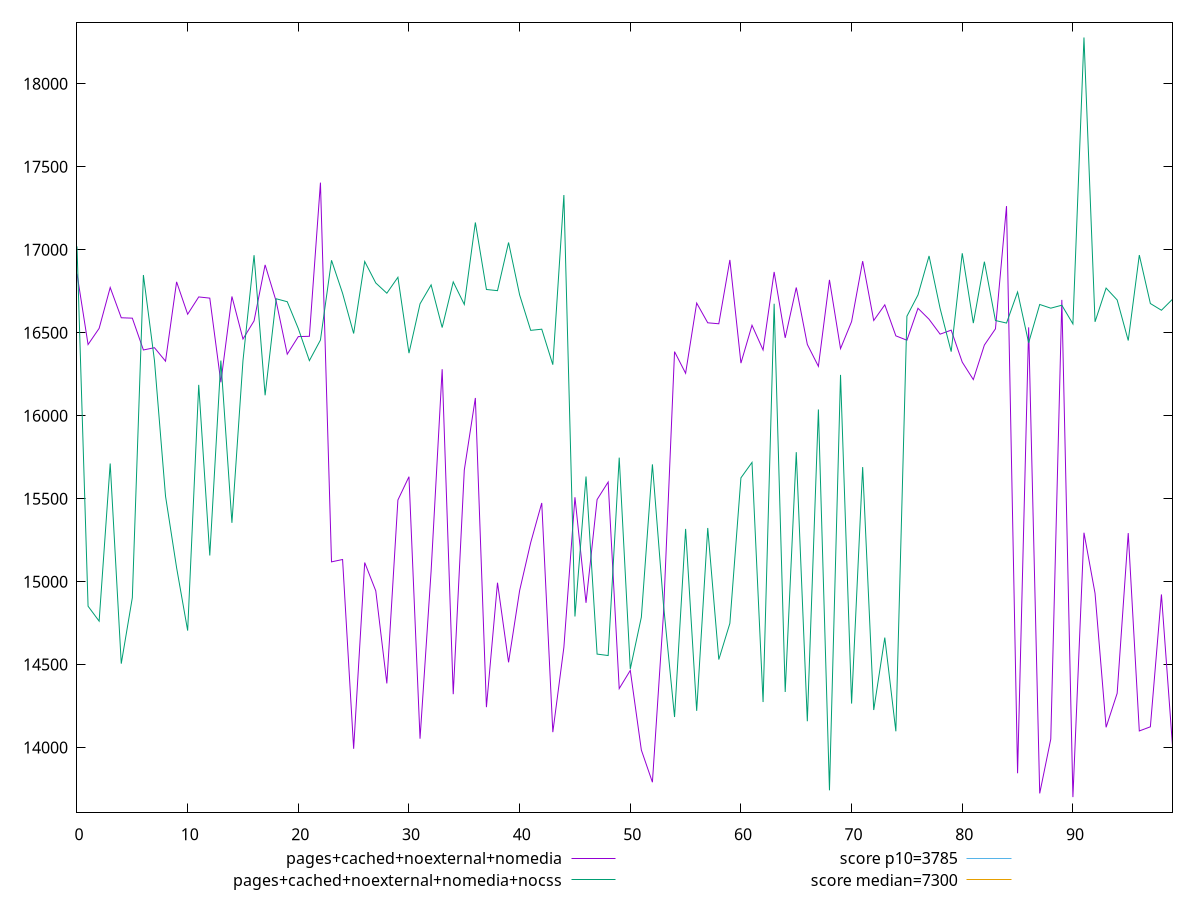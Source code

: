 reset

$pagesCachedNoexternalNomedia <<EOF
0 16855.070499999998
1 16428.821
2 16526.159499999998
3 16772.465
4 16590.113499999996
5 16587.692499999997
6 16396.032
7 16409.694
8 16328.425999999996
9 16806.5105
10 16611.488999999998
11 16715.641
12 16708.4655
13 16201.413999999997
14 16718.41
15 16462.093999999997
16 16571.206
17 16908.7285
18 16688.976000000002
19 16370.663999999997
20 16476.688000000002
21 16478.416000000005
22 17404.290499999996
23 15119.180000000002
24 15133.381499999996
25 13992.962500000001
26 15115.017
27 14944.473999999995
28 14386.749
29 15491.944000000001
30 15632.328999999998
31 14053.573
32 15062.589999999998
33 16280.183500000003
34 14321.81
35 15672.622000000003
36 16106.761000000002
37 14243.567000000001
38 14993.508999999998
39 14513.898999999998
40 14946.193
41 15235.118999999999
42 15474.061000000002
43 14092.989000000001
44 14604.771000000002
45 15508.378
46 14872.563999999998
47 15494.533499999998
48 15600.188500000002
49 14355.555
50 14465.103999999998
51 13985.299999999997
52 13791.225000000002
53 14805.0315
54 16385.996
55 16255.602499999999
56 16678.612
57 16559.748499999998
58 16553.916999999998
59 16938.608999999997
60 16316.681
61 16544.942000000003
62 16396.031500000005
63 16866.145
64 16469.008
65 16772.5095
66 16429.3485
67 16297.406000000006
68 16818.3575
69 16404.053
70 16567.172000000002
71 16931.246
72 16573.629499999995
73 16668.031
74 16481.108
75 16454.766
76 16647.128500000003
77 16581.049000000003
78 16491.314999999995
79 16515.589500000002
80 16322.679999999997
81 16217.554000000002
82 16425.663999999997
83 16523.373999999996
84 17263.069000000003
85 13845.403999999999
86 16532.202000000005
87 13723.954
88 14051.21
89 16697.8775
90 13701.3285
91 15294.697999999997
92 14929.532000000003
93 14122.183
94 14327.304999999997
95 15292.465999999997
96 14100.172
97 14125.283999999998
98 14922.996000000003
99 14010.836000000001
EOF

$pagesCachedNoexternalNomediaNocss <<EOF
0 17020.000999999997
1 14851.9145
2 14761.898000000003
3 15712.036
4 14505.742999999999
5 14903.258499999996
6 16847.703499999996
7 16331.942
8 15515.246499999997
9 15083.986999999996
10 14704.95
11 16185.771
12 15157.345000000001
13 16332.350499999999
14 15354.230500000001
15 16332.347000000002
16 16967.064
17 16123.077500000003
18 16704.622999999996
19 16686.754
20 16524.89
21 16331.762999999999
22 16455.866
23 16936.523500000003
24 16737.738999999998
25 16495.328499999996
26 16929.101
27 16799.821
28 16738.154000000002
29 16834.076
30 16376.895000000002
31 16674.156000000003
32 16788.254
33 16531.2365
34 16806.2785
35 16670.355500000005
36 17164.210000000006
37 16760.5235
38 16753.501
39 17043.7
40 16728.057
41 16514.182999999997
42 16521.287
43 16307.306000000004
44 17329.78
45 14789.987999999998
46 15633.412
47 14563.378999999997
48 14554.723000000002
49 15747.202500000005
50 14473.667
51 14785.713
52 15706.787
53 14861.621
54 14184.029
55 15317.720999999998
56 14221.282500000001
57 15323.433
58 14530.514000000001
59 14748.726999999999
60 15625.5265
61 15718.4475
62 14274.523500000003
63 16674.607
64 14335.03
65 15780.176500000003
66 14158.540999999997
67 16037.559000000003
68 13742.399000000003
69 16245.740499999996
70 14265.262999999999
71 15690.1865
72 14226.463
73 14662.8275
74 14098.1145
75 16599.567999999996
76 16727.664500000003
77 16962.557500000003
78 16646.087
79 16385.936
80 16978.798
81 16557.926
82 16927.967
83 16573.491
84 16558.231000000003
85 16745.165500000003
86 16439.339
87 16670.267
88 16647.898
89 16665.7185
90 16553.025499999996
91 18279.042500000003
92 16565.624000000003
93 16768.969000000005
94 16697.388
95 16453.025
96 16967.9435
97 16675.9305
98 16635.353
99 16701.814000000002
EOF

set key outside below
set xrange [0:99]
set yrange [13609.77422:18370.596780000003]
set trange [13609.77422:18370.596780000003]
set terminal svg size 640, 520 enhanced background rgb 'white'
set output "reprap/interactive/comparison/line/3_vs_4.svg"

plot $pagesCachedNoexternalNomedia title "pages+cached+noexternal+nomedia" with line, \
     $pagesCachedNoexternalNomediaNocss title "pages+cached+noexternal+nomedia+nocss" with line, \
     3785 title "score p10=3785", \
     7300 title "score median=7300"

reset
